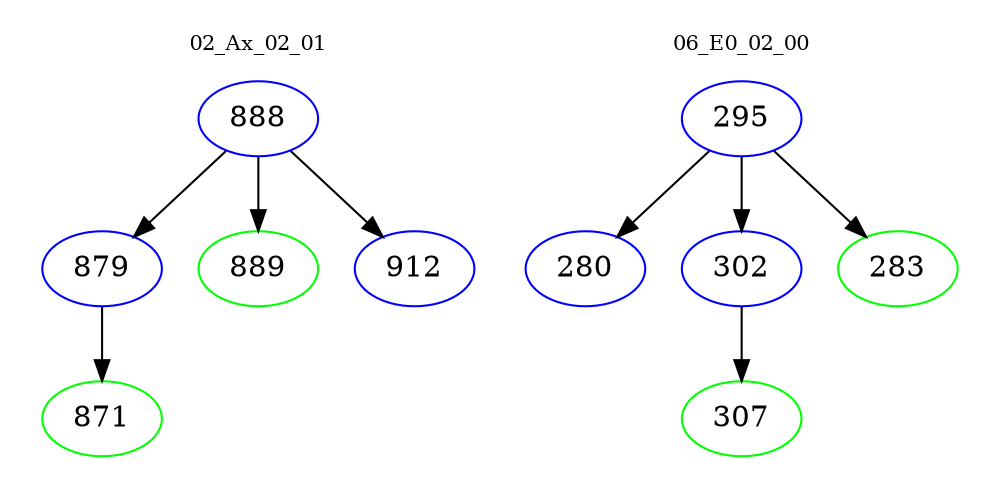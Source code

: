 digraph{
subgraph cluster_0 {
color = white
label = "02_Ax_02_01";
fontsize=10;
T0_888 [label="888", color="blue"]
T0_888 -> T0_879 [color="black"]
T0_879 [label="879", color="blue"]
T0_879 -> T0_871 [color="black"]
T0_871 [label="871", color="green"]
T0_888 -> T0_889 [color="black"]
T0_889 [label="889", color="green"]
T0_888 -> T0_912 [color="black"]
T0_912 [label="912", color="blue"]
}
subgraph cluster_1 {
color = white
label = "06_E0_02_00";
fontsize=10;
T1_295 [label="295", color="blue"]
T1_295 -> T1_280 [color="black"]
T1_280 [label="280", color="blue"]
T1_295 -> T1_302 [color="black"]
T1_302 [label="302", color="blue"]
T1_302 -> T1_307 [color="black"]
T1_307 [label="307", color="green"]
T1_295 -> T1_283 [color="black"]
T1_283 [label="283", color="green"]
}
}
